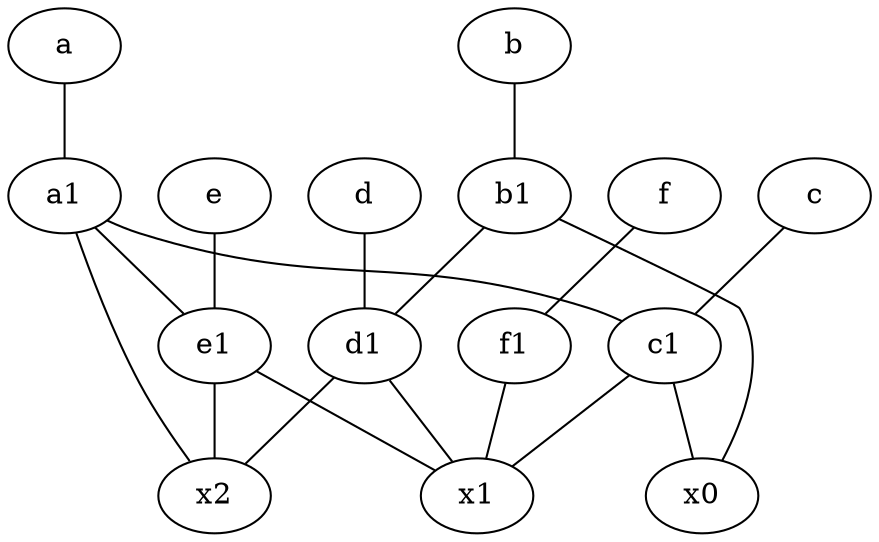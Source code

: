 graph {
	node [labelfontsize=50]
	f1 [labelfontsize=50 pos="3,8!"]
	d1 [labelfontsize=50 pos="3,5!"]
	x0 [labelfontsize=50]
	e [labelfontsize=50 pos="7,9!"]
	c1 [labelfontsize=50 pos="4.5,3!"]
	b [labelfontsize=50 pos="10,4!"]
	d [labelfontsize=50 pos="2,5!"]
	e1 [labelfontsize=50 pos="7,7!"]
	x2 [labelfontsize=50]
	f [labelfontsize=50 pos="3,9!"]
	a1 [labelfontsize=50 pos="8,3!"]
	x1 [labelfontsize=50]
	b1 [labelfontsize=50 pos="9,4!"]
	c [labelfontsize=50 pos="4.5,2!"]
	a [labelfontsize=50 pos="8,2!"]
	f1 -- x1
	f -- f1
	e1 -- x2
	d1 -- x1
	e -- e1
	d -- d1
	a1 -- x2
	e1 -- x1
	d1 -- x2
	a1 -- e1
	b -- b1
	a1 -- c1
	b1 -- x0
	c1 -- x1
	a -- a1
	c1 -- x0
	c -- c1
	b1 -- d1
}
